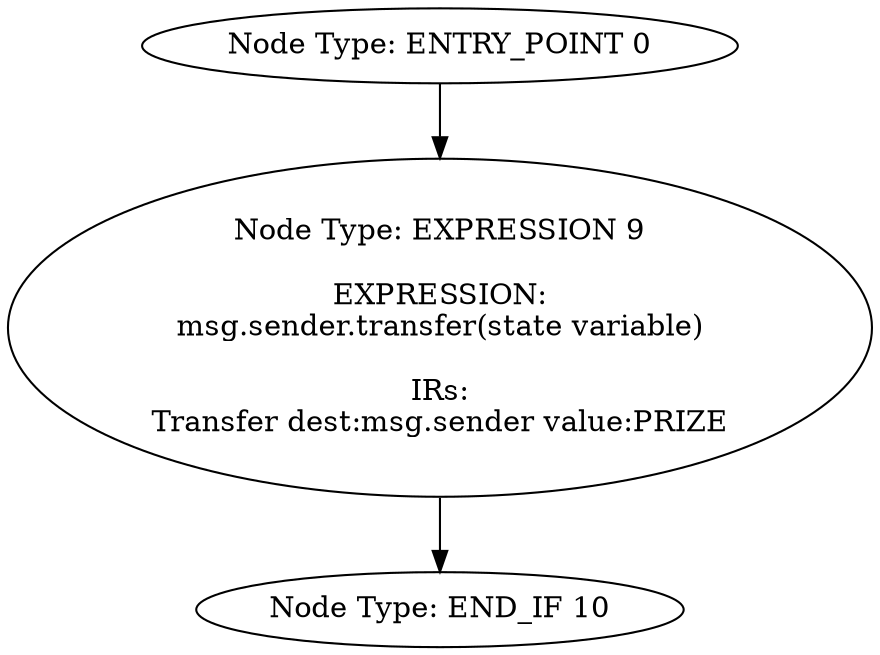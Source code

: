 digraph{
0[label="Node Type: ENTRY_POINT 0
"];
0->9;
9[label="Node Type: EXPRESSION 9

EXPRESSION:
msg.sender.transfer(state variable)

IRs:
Transfer dest:msg.sender value:PRIZE"];
9->10;
10[label="Node Type: END_IF 10
"];
}
